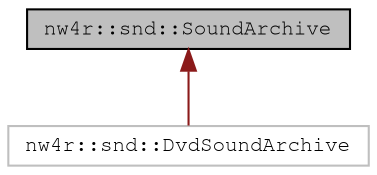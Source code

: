 digraph "nw4r::snd::SoundArchive"
{
 // LATEX_PDF_SIZE
  edge [fontname="FreeMono",fontsize="10",labelfontname="FreeMono",labelfontsize="10"];
  node [fontname="FreeMono",fontsize="10",shape=record];
  Node1 [label="nw4r::snd::SoundArchive",height=0.2,width=0.4,color="black", fillcolor="grey75", style="filled", fontcolor="black",tooltip=" "];
  Node1 -> Node2 [dir="back",color="firebrick4",fontsize="10",style="solid",fontname="FreeMono"];
  Node2 [label="nw4r::snd::DvdSoundArchive",height=0.2,width=0.4,color="grey75", fillcolor="white", style="filled",URL="$classnw4r_1_1snd_1_1_dvd_sound_archive.html",tooltip=" "];
}
